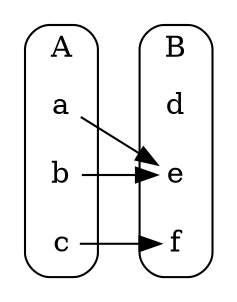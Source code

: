 digraph {
    rankdir="LR"
    subgraph cluster_0 {
        label=A
        style=rounded
        a [shape=plain label=" a "]
        b [shape=plain label=" b "]
        c [shape=plain label=" c "]
    }

    subgraph cluster_1 {
        label=B
        style=rounded
        d [shape=plain label=" d "]
        e [shape=plain label=" e "]
        f [shape=plain label=" f "]
    }
    a -> e
    b -> e
    c -> f
}